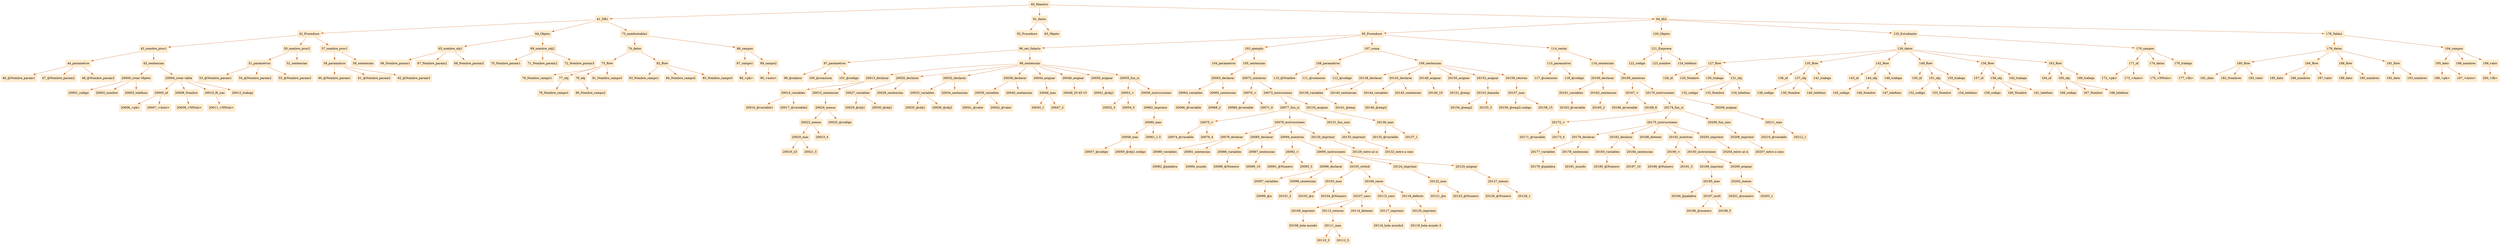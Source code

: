 digraph G {node[shape=box, style=filled, color=blanchedalmond]; edge[color=chocolate3];rankdir=UD 

"40_Maestro"->"41_DB1""41_DB1"->"42_Procedure""42_Procedure"->"43_nombre_proc1""43_nombre_proc1"->"44_parametros""44_parametros"->"46_@Nombre_param1""44_parametros"->"47_@Nombre_param2""44_parametros"->"48_@Nombre_param3""43_nombre_proc1"->"45_sentencias""45_sentencias"->"20000_crear Objeto""20000_crear Objeto"->"20001_codigo""20000_crear Objeto"->"20002_nombre""20000_crear Objeto"->"20003_telefono""45_sentencias"->"20004_crear tabla""20004_crear tabla"->"20005_id""20005_id"->"20006_<pk>""20005_id"->"20007_<Auto>""20004_crear tabla"->"20008_Nombre""20008_Nombre"->"20009_<NNulo>""20004_crear tabla"->"20010_fh_nac""20010_fh_nac"->"20011_<NNulo>""20004_crear tabla"->"20012_trabaja""42_Procedure"->"50_nombre_proc2""50_nombre_proc2"->"51_parametros""51_parametros"->"53_@Nombre_param1""51_parametros"->"54_@Nombre_param2""51_parametros"->"55_@Nombre_param3""50_nombre_proc2"->"52_sentencias""42_Procedure"->"57_nombre_proc1""57_nombre_proc1"->"58_paramatros""58_paramatros"->"60_@Nombre_param1""58_paramatros"->"61_@Nombre_param2""58_paramatros"->"62_@Nombre_param3""57_nombre_proc1"->"59_sentencias""41_DB1"->"64_Objeto""64_Objeto"->"65_nombre_obj1""65_nombre_obj1"->"66_Nombre_param1""65_nombre_obj1"->"67_Nombre_param2""65_nombre_obj1"->"68_Nombre_param3""64_Objeto"->"69_nombre_obj2""69_nombre_obj2"->"70_Nombre_param1""69_nombre_obj2"->"71_Nombre_param2""69_nombre_obj2"->"72_Nombre_param3""41_DB1"->"73_nombretabla1""73_nombretabla1"->"74_datos""74_datos"->"75_Row""75_Row"->"76_Nombre_campo1""75_Row"->"77_obj""77_obj"->"78_Nombre_campo1""75_Row"->"79_obj""79_obj"->"80_Nombre_campo2""75_Row"->"81_Nombre_campo3""74_datos"->"82_Row""82_Row"->"83_Nombre_campo1""82_Row"->"84_Nombre_campo2""82_Row"->"85_Nombre_campo3""73_nombretabla1"->"86_campos""86_campos"->"87_campo1""87_campo1"->"88_<pk>""86_campos"->"89_campo2""89_campo2"->"90_<auto>""40_Maestro"->"91_datos""91_datos"->"92_Procedure""91_datos"->"93_Objeto""40_Maestro"->"94_db2""94_db2"->"95_Procedure""95_Procedure"->"96_set_Salario""96_set_Salario"->"97_parametros""97_parametros"->"99_@salario""97_parametros"->"100_@comision""97_parametros"->"101_@codigo""96_set_Salario"->"98_sentencias""98_sentencias"->"20013_declarar""20013_declarar"->"20014_variables""20014_variables"->"20016_@variable1""20014_variables"->"20017_@variable2""20013_declarar"->"20015_sentencias""20015_sentencias"->"20024_menos""20024_menos"->"20022_menos""20022_menos"->"20020_mas""20020_mas"->"20019_23""20020_mas"->"20021_5""20022_menos"->"20023_4""20024_menos"->"20025_@codigo""98_sentencias"->"20026_declarar""20026_declarar"->"20027_variables""20027_variables"->"20029_@obj1""20027_variables"->"20030_@obj2""20026_declarar"->"20028_sentencias""98_sentencias"->"20032_declarar""20032_declarar"->"20033_variables""20033_variables"->"20035_@obj1""20033_variables"->"20036_@obj2""20032_declarar"->"20034_sentencias""98_sentencias"->"20038_declarar""20038_declarar"->"20039_variables""20039_variables"->"20041_@valor""20039_variables"->"20042_@valor""20038_declarar"->"20040_sentencias""98_sentencias"->"20044_asignar""20044_asignar"->"20046_mas""20046_mas"->"20045_1""20046_mas"->"20047_2""98_sentencias"->"20048_asignar""20048_asignar"->"20049_25-45-15""98_sentencias"->"20050_asignar""20050_asignar"->"20051_@obj1""98_sentencias"->"20055_fun_si""20055_fun_si"->"20053_>""20053_>"->"20052_3""20053_>"->"20054_5""20055_fun_si"->"20056_instrucciones""20056_instrucciones"->"20062_imprimir""20062_imprimir"->"20060_mas""20060_mas"->"20058_mas""20058_mas"->"20057_@codigo""20058_mas"->"20059_@obj1.codigo""20060_mas"->"20061_1.5""95_Procedure"->"103_ejemplo""103_ejemplo"->"104_parametros""103_ejemplo"->"105_sentencias""105_sentencias"->"20063_declarar""20063_declarar"->"20064_variables""20064_variables"->"20066_@variable""20063_declarar"->"20065_sentencias""20065_sentencias"->"20068_2""105_sentencias"->"20072_mientras""20072_mientras"->"20070_<""20070_<"->"20069_@variable""20070_<"->"20071_6""20072_mientras"->"20073_instruciones""20073_instruciones"->"20077_fun_si""20077_fun_si"->"20075_>""20075_>"->"20074_@variable""20075_>"->"20076_4""20077_fun_si"->"20078_instrucciones""20078_instrucciones"->"20079_declarar""20079_declarar"->"20080_variables""20080_variables"->"20082_@palabra""20079_declarar"->"20081_sentencias""20081_sentencias"->"20084_mundo""20078_instrucciones"->"20085_declarar""20085_declarar"->"20086_variables""20086_variables"->"20088_@Numero""20085_declarar"->"20087_sentencias""20087_sentencias"->"20090_10""20078_instrucciones"->"20094_mientras""20094_mientras"->"20092_>""20092_>"->"20091_@Numero""20092_>"->"20093_5""20094_mientras"->"20095_instruciones""20095_instruciones"->"20096_declarar""20096_declarar"->"20097_variables""20097_variables"->"20099_@a""20096_declarar"->"20098_sentencias""20098_sentencias"->"20101_2""20095_instruciones"->"20105_switch""20105_switch"->"20103_mas""20103_mas"->"20102_@a""20103_mas"->"20104_@Numero""20105_switch"->"20106_casos""20106_casos"->"20107_caso""20107_caso"->"20109_imprimir""20109_imprimir"->"20108_hola mundo""20107_caso"->"20113_retorno""20113_retorno"->"20111_mas""20111_mas"->"20110_3""20111_mas"->"20112_5""20107_caso"->"20114_detener""20106_casos"->"20115_caso""20115_caso"->"20117_imprimir""20117_imprimir"->"20116_hola mundo2""20106_casos"->"20118_defecto""20118_defecto"->"20120_imprimir""20120_imprimir"->"20119_hola mundo 3""20095_instruciones"->"20124_imprimir""20124_imprimir"->"20122_mas""20122_mas"->"20121_@a""20122_mas"->"20123_@Numero""20095_instruciones"->"20125_asignar""20125_asignar"->"20127_menos""20127_menos"->"20126_@Numero""20127_menos"->"20128_1""20078_instrucciones"->"20130_imprimir""20130_imprimir"->"20129_entro al si""20077_fun_si"->"20131_fun_sino""20131_fun_sino"->"20133_imprimir""20133_imprimir"->"20132_entro a sino""20073_instruciones"->"20134_asignar""20134_asignar"->"20136_mas""20136_mas"->"20135_@variable""20136_mas"->"20137_1""95_Procedure"->"107_suma""107_suma"->"108_paramatros""108_paramatros"->"110_@Nombre""108_paramatros"->"111_@comision""108_paramatros"->"112_@codigo""107_suma"->"109_sentencias""109_sentencias"->"20138_declarar""20138_declarar"->"20139_variables""20139_variables"->"20141_@emp""20138_declarar"->"20140_sentencias""109_sentencias"->"20143_declarar""20143_declarar"->"20144_variables""20144_variables"->"20146_@emp2""20143_declarar"->"20145_sentencias""109_sentencias"->"20148_asignar""20148_asignar"->"20149_10""109_sentencias"->"20150_asignar""20150_asignar"->"20151_@emp""109_sentencias"->"20152_asignar""20152_asignar"->"20153_llamada""20153_llamada"->"20154_@emp2""20153_llamada"->"20155_3""109_sentencias"->"20159_retorno""20159_retorno"->"20157_mas""20157_mas"->"20156_@emp2.codigo""20157_mas"->"20158_15""95_Procedure"->"114_restar""114_restar"->"115_paramatros""115_paramatros"->"117_@comision""115_paramatros"->"118_@codigo""114_restar"->"116_sentencias""116_sentencias"->"20160_declarar""20160_declarar"->"20161_variables""20161_variables"->"20163_@variable""20160_declarar"->"20162_sentencias""20162_sentencias"->"20165_2""116_sentencias"->"20169_mientras""20169_mientras"->"20167_<""20167_<"->"20166_@variable""20167_<"->"20168_6""20169_mientras"->"20170_instruciones""20170_instruciones"->"20174_fun_si""20174_fun_si"->"20172_>""20172_>"->"20171_@variable""20172_>"->"20173_4""20174_fun_si"->"20175_instrucciones""20175_instrucciones"->"20176_declarar""20176_declarar"->"20177_variables""20177_variables"->"20179_@palabra""20176_declarar"->"20178_sentencias""20178_sentencias"->"20181_mundo""20175_instrucciones"->"20182_declarar""20182_declarar"->"20183_variables""20183_variables"->"20185_@Numero""20182_declarar"->"20184_sentencias""20184_sentencias"->"20187_10""20175_instrucciones"->"20188_detener""20175_instrucciones"->"20192_mientras""20192_mientras"->"20190_>""20190_>"->"20189_@Numero""20190_>"->"20191_5""20192_mientras"->"20193_instruciones""20193_instruciones"->"20199_imprimir""20199_imprimir"->"20195_mas""20195_mas"->"20194_@palabra""20195_mas"->"20197_mult""20197_mult"->"20196_@numero""20197_mult"->"20198_5""20193_instruciones"->"20200_asignar""20200_asignar"->"20202_menos""20202_menos"->"20201_@numero""20202_menos"->"20203_1""20175_instrucciones"->"20205_imprimir""20205_imprimir"->"20204_entro al si""20174_fun_si"->"20206_fun_sino""20206_fun_sino"->"20208_imprimir""20208_imprimir"->"20207_entro a sino""20170_instruciones"->"20209_asignar""20209_asignar"->"20211_mas""20211_mas"->"20210_@variable""20211_mas"->"20212_1""94_db2"->"120_Objeto""120_Objeto"->"121_Empresa""121_Empresa"->"122_codigo""121_Empresa"->"123_nombre""121_Empresa"->"124_telefono""94_db2"->"125_Estudiante""125_Estudiante"->"126_datos""126_datos"->"127_Row""127_Row"->"128_id""127_Row"->"129_Nombre""127_Row"->"130_trabaja""127_Row"->"131_obj""131_obj"->"132_codigo""131_obj"->"133_Nombre""131_obj"->"134_telefono""126_datos"->"135_Row""135_Row"->"136_id""135_Row"->"137_obj""137_obj"->"138_codigo""137_obj"->"139_Nombre""137_obj"->"140_telefono""135_Row"->"141_trabaja""126_datos"->"142_Row""142_Row"->"143_id""142_Row"->"144_obj""144_obj"->"145_codigo""144_obj"->"146_Nombre""144_obj"->"147_telefono""142_Row"->"148_trabaja""126_datos"->"149_Row""149_Row"->"150_id""149_Row"->"151_obj""151_obj"->"152_codigo""151_obj"->"153_Nombre""151_obj"->"154_telefono""149_Row"->"155_trabaja""126_datos"->"156_Row""156_Row"->"157_id""156_Row"->"158_obj""158_obj"->"159_codigo""158_obj"->"160_Nombre""158_obj"->"161_telefono""156_Row"->"162_trabaja""126_datos"->"163_Row""163_Row"->"164_id""163_Row"->"165_obj""165_obj"->"166_codigo""165_obj"->"167_Nombre""165_obj"->"168_telefono""163_Row"->"169_trabaja""125_Estudiante"->"170_campos""170_campos"->"171_id""171_id"->"172_<pk>""171_id"->"173_<Auto>""170_campos"->"174_datos""174_datos"->"175_<NNulo>""170_campos"->"176_trabaja""176_trabaja"->"177_<fk>""94_db2"->"178_Tabla1""178_Tabla1"->"179_datos""179_datos"->"180_Row""180_Row"->"181_dato""180_Row"->"182_Nombres""180_Row"->"183_valor""179_datos"->"184_Row""184_Row"->"185_dato""184_Row"->"186_nombres""184_Row"->"187_valor""179_datos"->"188_Row""188_Row"->"189_dato""188_Row"->"190_nombres""179_datos"->"191_Row""191_Row"->"192_dato""191_Row"->"193_nombres""178_Tabla1"->"194_campos""194_campos"->"195_dato""195_dato"->"196_<pk>""195_dato"->"197_<Auto>""194_campos"->"198_nombres""194_campos"->"199_valor""199_valor"->"200_<fk>"

}
